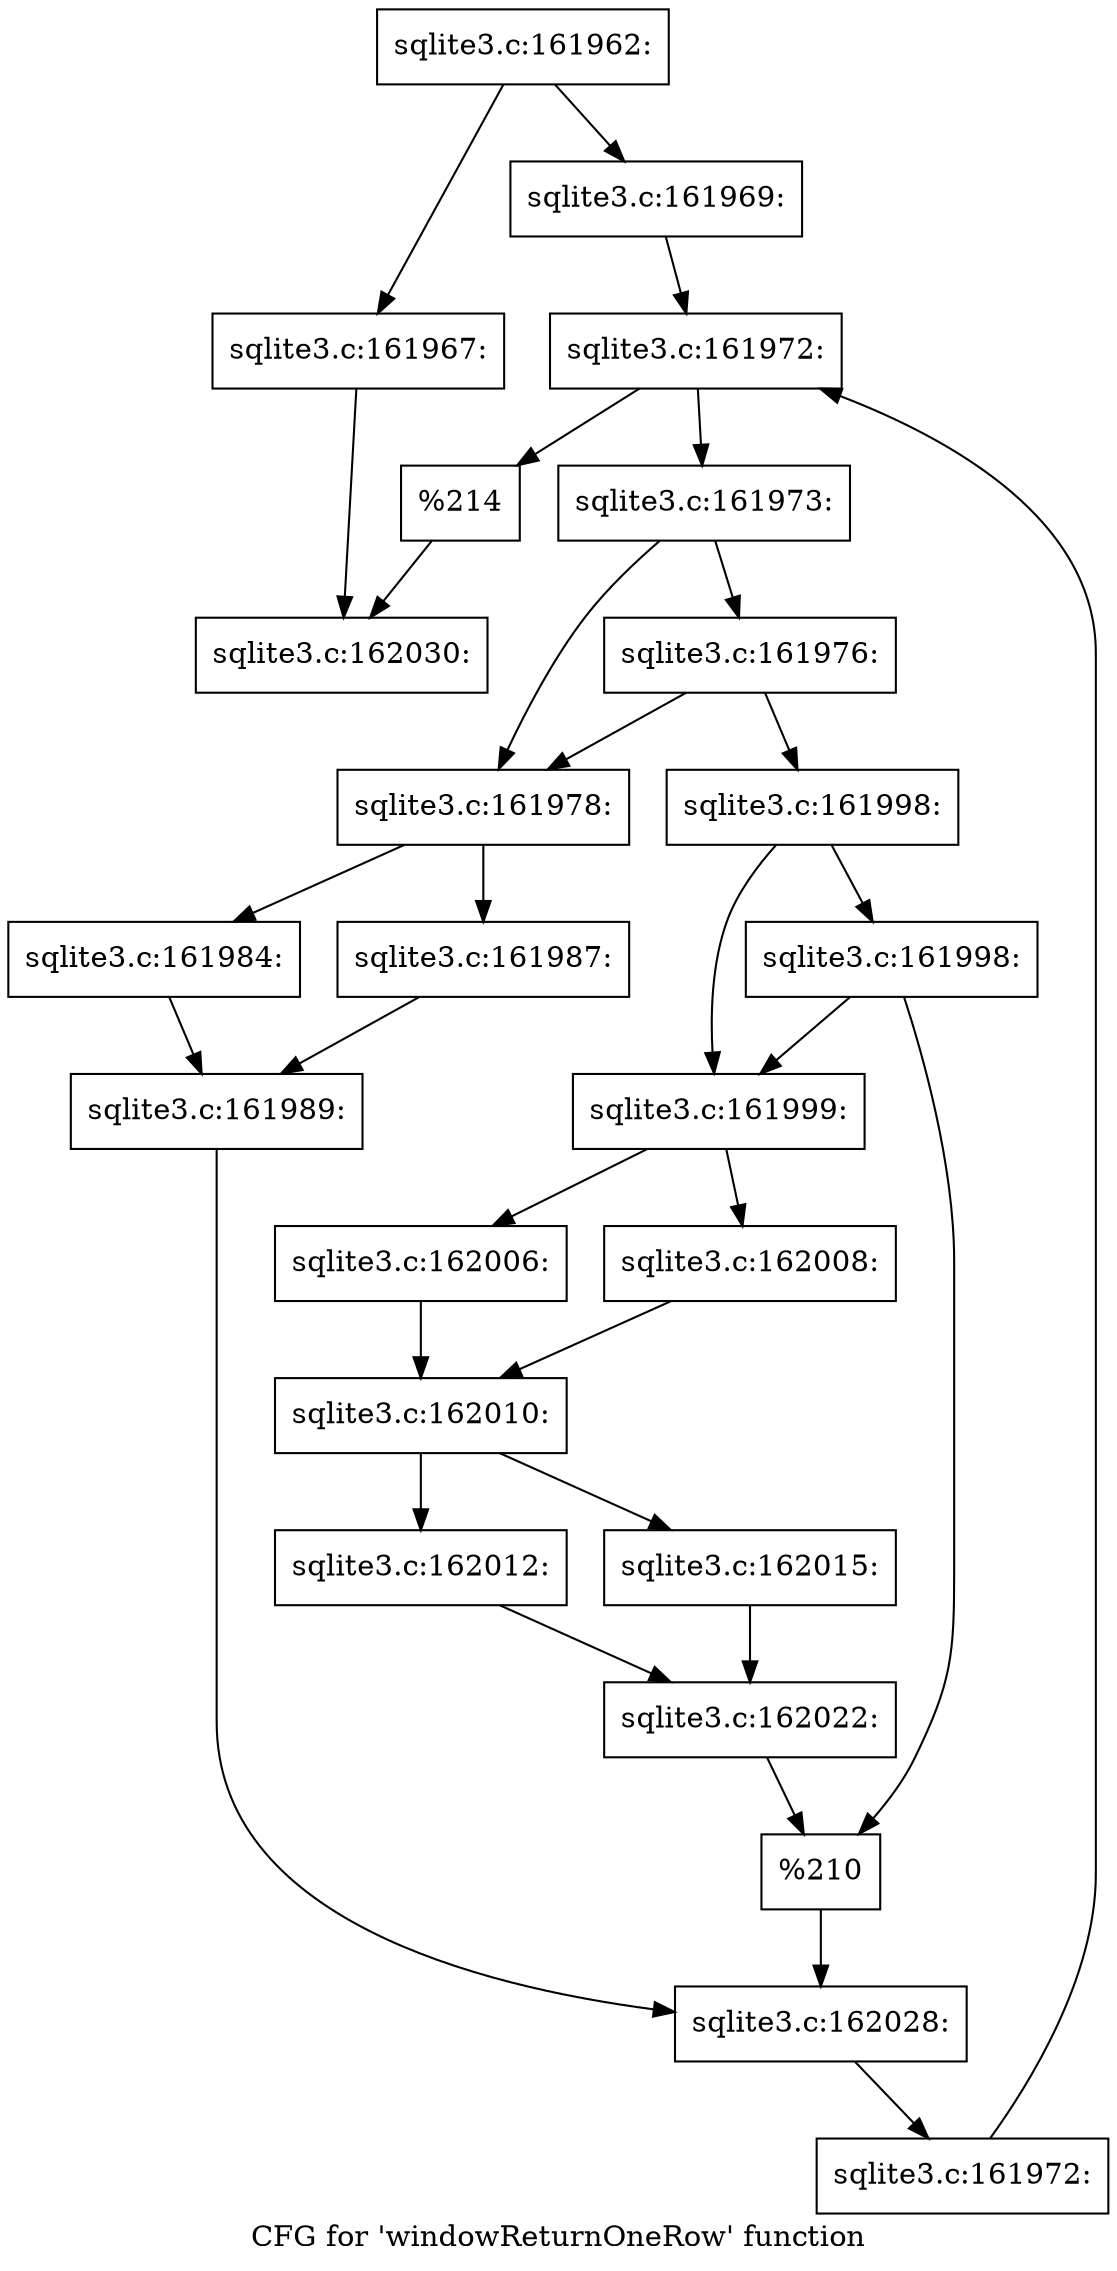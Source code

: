digraph "CFG for 'windowReturnOneRow' function" {
	label="CFG for 'windowReturnOneRow' function";

	Node0x55c0f9ae82a0 [shape=record,label="{sqlite3.c:161962:}"];
	Node0x55c0f9ae82a0 -> Node0x55c0f9aea0f0;
	Node0x55c0f9ae82a0 -> Node0x55c0f9aea190;
	Node0x55c0f9aea0f0 [shape=record,label="{sqlite3.c:161967:}"];
	Node0x55c0f9aea0f0 -> Node0x55c0f9aea140;
	Node0x55c0f9aea190 [shape=record,label="{sqlite3.c:161969:}"];
	Node0x55c0f9aea190 -> Node0x55c0f9aeb610;
	Node0x55c0f9aeb610 [shape=record,label="{sqlite3.c:161972:}"];
	Node0x55c0f9aeb610 -> Node0x55c0f9aeb750;
	Node0x55c0f9aeb610 -> Node0x55c0f9aeb460;
	Node0x55c0f9aeb750 [shape=record,label="{sqlite3.c:161973:}"];
	Node0x55c0f9aeb750 -> Node0x55c0f9aebe80;
	Node0x55c0f9aeb750 -> Node0x55c0f9aebf70;
	Node0x55c0f9aebf70 [shape=record,label="{sqlite3.c:161976:}"];
	Node0x55c0f9aebf70 -> Node0x55c0f9aebe80;
	Node0x55c0f9aebf70 -> Node0x55c0f9aebf20;
	Node0x55c0f9aebe80 [shape=record,label="{sqlite3.c:161978:}"];
	Node0x55c0f9aebe80 -> Node0x55c0f9aedbd0;
	Node0x55c0f9aebe80 -> Node0x55c0f9aedc70;
	Node0x55c0f9aedbd0 [shape=record,label="{sqlite3.c:161984:}"];
	Node0x55c0f9aedbd0 -> Node0x55c0f9aedc20;
	Node0x55c0f9aedc70 [shape=record,label="{sqlite3.c:161987:}"];
	Node0x55c0f9aedc70 -> Node0x55c0f9aedc20;
	Node0x55c0f9aedc20 [shape=record,label="{sqlite3.c:161989:}"];
	Node0x55c0f9aedc20 -> Node0x55c0f9aebed0;
	Node0x55c0f9aebf20 [shape=record,label="{sqlite3.c:161998:}"];
	Node0x55c0f9aebf20 -> Node0x55c0f9aee760;
	Node0x55c0f9aebf20 -> Node0x55c0f9af0a40;
	Node0x55c0f9af0a40 [shape=record,label="{sqlite3.c:161998:}"];
	Node0x55c0f9af0a40 -> Node0x55c0f9aee760;
	Node0x55c0f9af0a40 -> Node0x55c0f9af09f0;
	Node0x55c0f9aee760 [shape=record,label="{sqlite3.c:161999:}"];
	Node0x55c0f9aee760 -> Node0x55c0f9af30d0;
	Node0x55c0f9aee760 -> Node0x55c0f9af3170;
	Node0x55c0f9af30d0 [shape=record,label="{sqlite3.c:162006:}"];
	Node0x55c0f9af30d0 -> Node0x55c0f9af3120;
	Node0x55c0f9af3170 [shape=record,label="{sqlite3.c:162008:}"];
	Node0x55c0f9af3170 -> Node0x55c0f9af3120;
	Node0x55c0f9af3120 [shape=record,label="{sqlite3.c:162010:}"];
	Node0x55c0f9af3120 -> Node0x55c0f9af4070;
	Node0x55c0f9af3120 -> Node0x55c0f9af4710;
	Node0x55c0f9af4070 [shape=record,label="{sqlite3.c:162012:}"];
	Node0x55c0f9af4070 -> Node0x55c0f9af46c0;
	Node0x55c0f9af4710 [shape=record,label="{sqlite3.c:162015:}"];
	Node0x55c0f9af4710 -> Node0x55c0f9af46c0;
	Node0x55c0f9af46c0 [shape=record,label="{sqlite3.c:162022:}"];
	Node0x55c0f9af46c0 -> Node0x55c0f9af09f0;
	Node0x55c0f9af09f0 [shape=record,label="{%210}"];
	Node0x55c0f9af09f0 -> Node0x55c0f9aebed0;
	Node0x55c0f9aebed0 [shape=record,label="{sqlite3.c:162028:}"];
	Node0x55c0f9aebed0 -> Node0x55c0f9aeb6c0;
	Node0x55c0f9aeb6c0 [shape=record,label="{sqlite3.c:161972:}"];
	Node0x55c0f9aeb6c0 -> Node0x55c0f9aeb610;
	Node0x55c0f9aeb460 [shape=record,label="{%214}"];
	Node0x55c0f9aeb460 -> Node0x55c0f9aea140;
	Node0x55c0f9aea140 [shape=record,label="{sqlite3.c:162030:}"];
}
